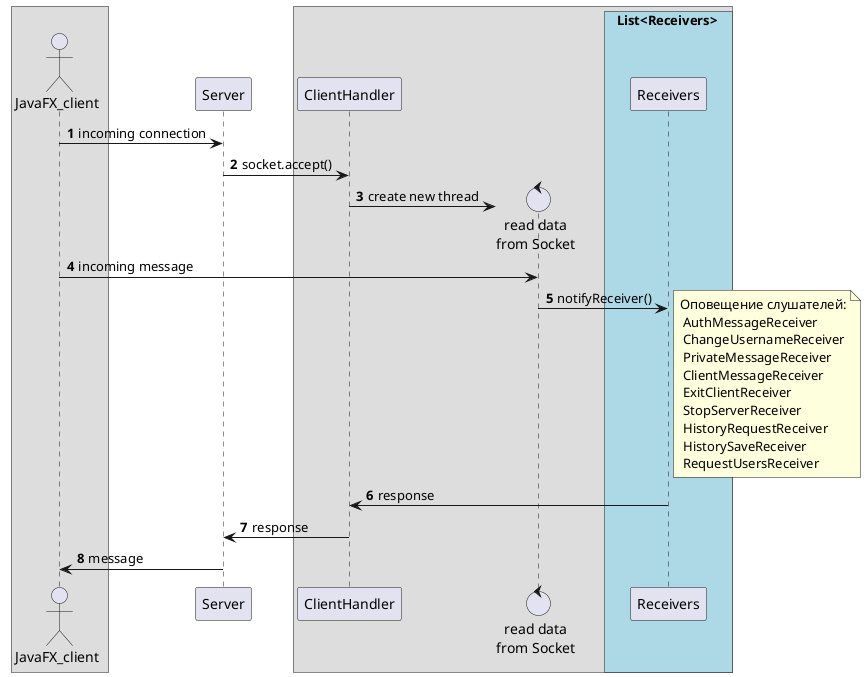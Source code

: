 @startuml
!pragma teoz true
'https://plantuml.com/sequence-diagram

autonumber
box
actor       JavaFX_client
end box
JavaFX_client->Server:incoming connection
box
Server->ClientHandler: socket.accept()
'activate ClientHandler
'ClientHandler->Server: subscribe()
'Server -> ClientHandler: subscribe()
create control "read data\nfrom Socket" as thread
'activate th
ClientHandler->thread: create new thread
JavaFX_client->thread: incoming message
box List<Receivers> #LightBlue
thread->Receivers: notifyReceiver()
note right: Оповещение слушателей:\n AuthMessageReceiver\n ChangeUsernameReceiver\n PrivateMessageReceiver\n ClientMessageReceiver\n ExitClientReceiver\n StopServerReceiver\n HistoryRequestReceiver\n HistorySaveReceiver\n RequestUsersReceiver

endbox
endbox
Receivers->ClientHandler: response
ClientHandler->Server: response
Server->JavaFX_client: message

@enduml